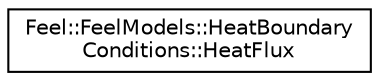digraph "Graphical Class Hierarchy"
{
 // LATEX_PDF_SIZE
  edge [fontname="Helvetica",fontsize="10",labelfontname="Helvetica",labelfontsize="10"];
  node [fontname="Helvetica",fontsize="10",shape=record];
  rankdir="LR";
  Node0 [label="Feel::FeelModels::HeatBoundary\lConditions::HeatFlux",height=0.2,width=0.4,color="black", fillcolor="white", style="filled",URL="$classFeel_1_1FeelModels_1_1HeatBoundaryConditions_1_1HeatFlux.html",tooltip=" "];
}
